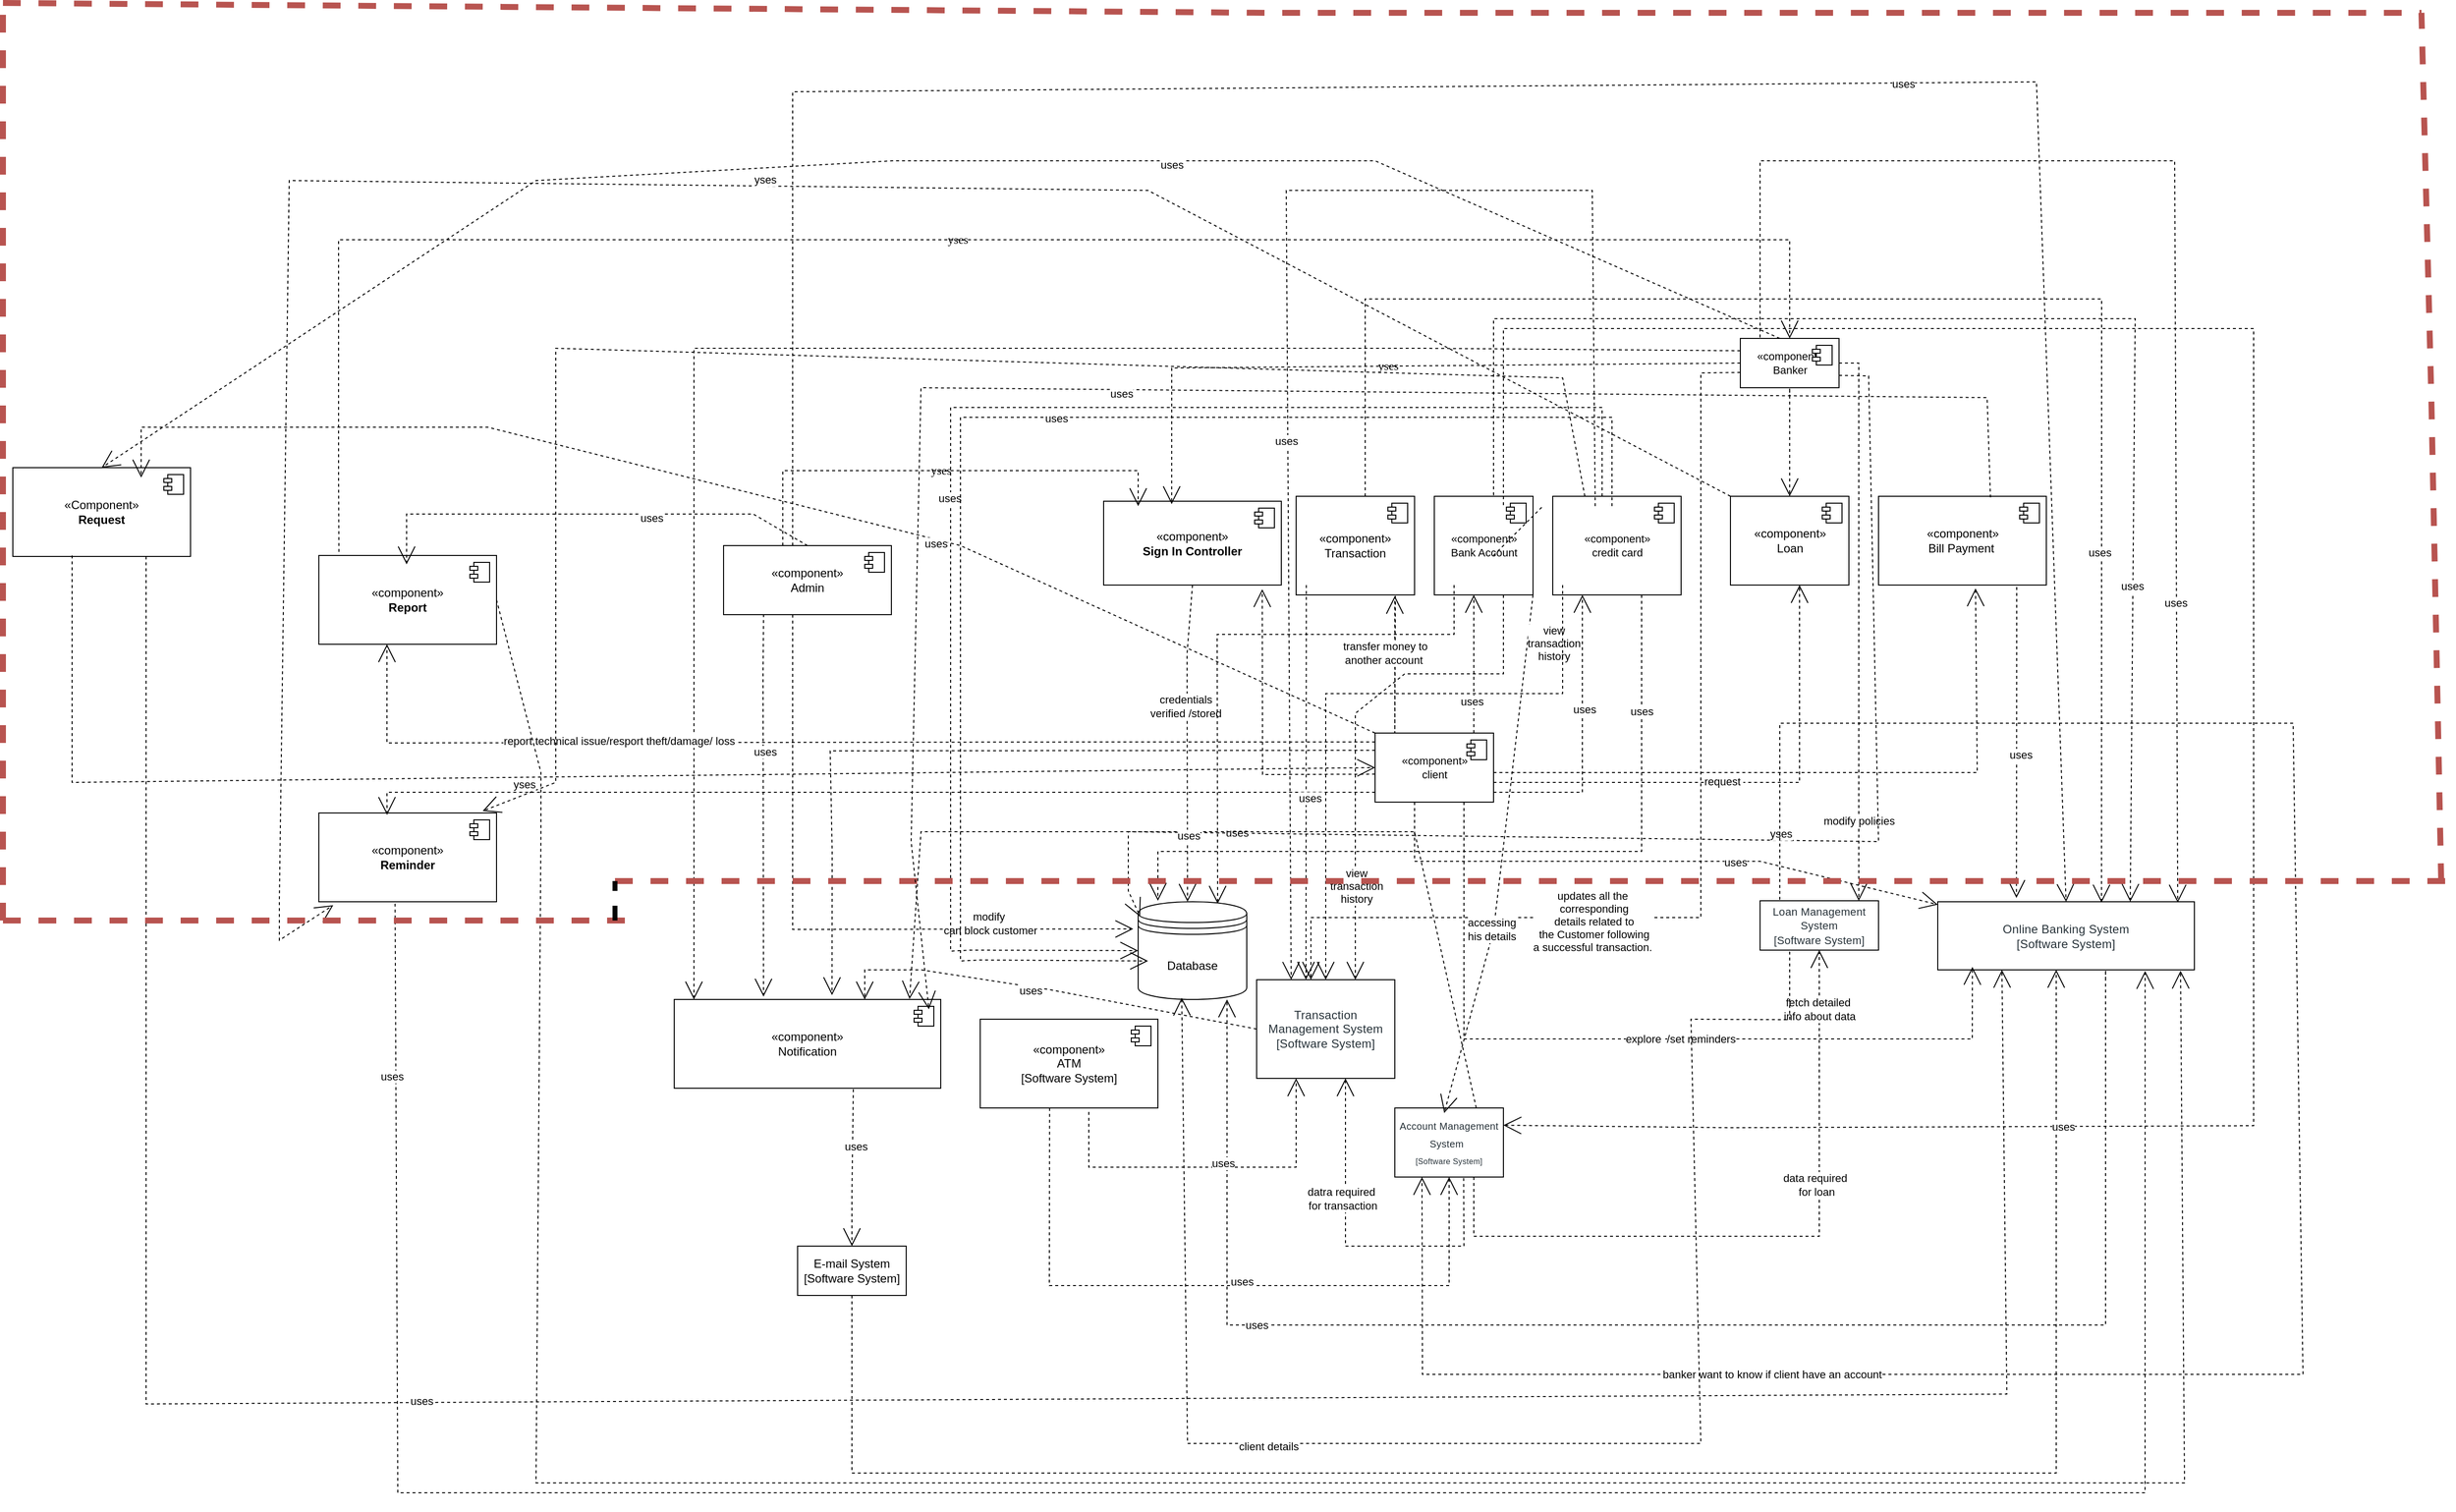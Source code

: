 <mxfile version="21.2.7" type="device">
  <diagram name="Page-1" id="5f0bae14-7c28-e335-631c-24af17079c00">
    <mxGraphModel dx="3725" dy="2198" grid="1" gridSize="10" guides="1" tooltips="1" connect="1" arrows="1" fold="1" page="1" pageScale="1" pageWidth="1100" pageHeight="850" background="none" math="0" shadow="0">
      <root>
        <mxCell id="0" />
        <mxCell id="1" parent="0" />
        <mxCell id="39150e848f15840c-11" style="edgeStyle=none;rounded=0;html=1;dashed=1;labelBackgroundColor=none;startArrow=none;startFill=0;startSize=8;endArrow=open;endFill=0;endSize=16;fontFamily=Verdana;fontSize=12;entryX=0.5;entryY=0;entryDx=0;entryDy=0;entryPerimeter=0;exitX=0.5;exitY=1;exitDx=0;exitDy=0;" parent="1" edge="1" source="kJ7-zAYFYXH6Av_gGips-8">
          <mxGeometry relative="1" as="geometry">
            <mxPoint x="160" y="220" as="sourcePoint" />
            <mxPoint x="160" y="531" as="targetPoint" />
            <Array as="points">
              <mxPoint x="159.5" y="280" />
            </Array>
          </mxGeometry>
        </mxCell>
        <mxCell id="pfnRBpDnnf5gN-3sMGlf-151" value="credentials &lt;br&gt;verified /stored" style="edgeLabel;html=1;align=center;verticalAlign=middle;resizable=0;points=[];" parent="39150e848f15840c-11" vertex="1" connectable="0">
          <mxGeometry x="-0.232" y="-2" relative="1" as="geometry">
            <mxPoint y="-1" as="offset" />
          </mxGeometry>
        </mxCell>
        <mxCell id="pfnRBpDnnf5gN-3sMGlf-7" style="edgeStyle=orthogonalEdgeStyle;rounded=0;orthogonalLoop=1;jettySize=auto;html=1;exitX=0.5;exitY=1;exitDx=0;exitDy=0;" parent="1" edge="1">
          <mxGeometry relative="1" as="geometry">
            <mxPoint x="215" y="200" as="sourcePoint" />
            <mxPoint x="215" y="200" as="targetPoint" />
          </mxGeometry>
        </mxCell>
        <mxCell id="pfnRBpDnnf5gN-3sMGlf-11" value="«component»&lt;br&gt;Loan" style="html=1;dropTarget=0;direction=east;" parent="1" vertex="1">
          <mxGeometry x="710" y="120" width="120" height="90" as="geometry" />
        </mxCell>
        <mxCell id="pfnRBpDnnf5gN-3sMGlf-12" value="" style="shape=module;jettyWidth=8;jettyHeight=4;direction=east;" parent="pfnRBpDnnf5gN-3sMGlf-11" vertex="1">
          <mxGeometry x="1" width="20" height="20" relative="1" as="geometry">
            <mxPoint x="-27" y="7" as="offset" />
          </mxGeometry>
        </mxCell>
        <mxCell id="pfnRBpDnnf5gN-3sMGlf-13" value="«component»&lt;br&gt;credit card" style="html=1;dropTarget=0;fontSize=11;direction=east;" parent="1" vertex="1">
          <mxGeometry x="530" y="120" width="130" height="100" as="geometry" />
        </mxCell>
        <mxCell id="pfnRBpDnnf5gN-3sMGlf-14" value="" style="shape=module;jettyWidth=8;jettyHeight=4;fontSize=11;direction=east;" parent="pfnRBpDnnf5gN-3sMGlf-13" vertex="1">
          <mxGeometry x="1" width="20" height="20" relative="1" as="geometry">
            <mxPoint x="-27" y="7" as="offset" />
          </mxGeometry>
        </mxCell>
        <mxCell id="pfnRBpDnnf5gN-3sMGlf-15" value="«component»&lt;br&gt;Bank Account" style="html=1;dropTarget=0;fontSize=11;direction=east;" parent="1" vertex="1">
          <mxGeometry x="410" y="120" width="100" height="100" as="geometry" />
        </mxCell>
        <mxCell id="pfnRBpDnnf5gN-3sMGlf-16" value="" style="shape=module;jettyWidth=8;jettyHeight=4;fontSize=11;direction=east;" parent="pfnRBpDnnf5gN-3sMGlf-15" vertex="1">
          <mxGeometry x="1" width="20" height="20" relative="1" as="geometry">
            <mxPoint x="-27" y="7" as="offset" />
          </mxGeometry>
        </mxCell>
        <mxCell id="pfnRBpDnnf5gN-3sMGlf-17" value="«component»&lt;br&gt;client" style="html=1;dropTarget=0;fontSize=11;direction=east;" parent="1" vertex="1">
          <mxGeometry x="350" y="360" width="120" height="70" as="geometry" />
        </mxCell>
        <mxCell id="pfnRBpDnnf5gN-3sMGlf-18" value="" style="shape=module;jettyWidth=8;jettyHeight=4;fontSize=11;direction=east;" parent="pfnRBpDnnf5gN-3sMGlf-17" vertex="1">
          <mxGeometry x="1" width="20" height="20" relative="1" as="geometry">
            <mxPoint x="-27" y="7" as="offset" />
          </mxGeometry>
        </mxCell>
        <mxCell id="pfnRBpDnnf5gN-3sMGlf-19" value="«component»&lt;br&gt;Bill Payment&amp;nbsp;" style="html=1;dropTarget=0;" parent="1" vertex="1">
          <mxGeometry x="860" y="120" width="170" height="90" as="geometry" />
        </mxCell>
        <mxCell id="pfnRBpDnnf5gN-3sMGlf-20" value="" style="shape=module;jettyWidth=8;jettyHeight=4;" parent="pfnRBpDnnf5gN-3sMGlf-19" vertex="1">
          <mxGeometry x="1" width="20" height="20" relative="1" as="geometry">
            <mxPoint x="-27" y="7" as="offset" />
          </mxGeometry>
        </mxCell>
        <mxCell id="pfnRBpDnnf5gN-3sMGlf-21" value="«component»&lt;br&gt;Banker" style="html=1;dropTarget=0;fontSize=11;" parent="1" vertex="1">
          <mxGeometry x="720" y="-40" width="100" height="50" as="geometry" />
        </mxCell>
        <mxCell id="pfnRBpDnnf5gN-3sMGlf-22" value="" style="shape=module;jettyWidth=8;jettyHeight=4;fontSize=11;" parent="pfnRBpDnnf5gN-3sMGlf-21" vertex="1">
          <mxGeometry x="1" width="20" height="20" relative="1" as="geometry">
            <mxPoint x="-27" y="7" as="offset" />
          </mxGeometry>
        </mxCell>
        <mxCell id="pfnRBpDnnf5gN-3sMGlf-34" style="edgeStyle=none;rounded=0;html=1;dashed=1;labelBackgroundColor=none;startArrow=none;startFill=0;startSize=8;endArrow=open;endFill=0;endSize=16;fontFamily=Verdana;fontSize=12;entryX=0.732;entryY=0.02;entryDx=0;entryDy=0;entryPerimeter=0;" parent="1" edge="1" target="pfnRBpDnnf5gN-3sMGlf-104">
          <mxGeometry relative="1" as="geometry">
            <mxPoint x="430" y="210" as="sourcePoint" />
            <mxPoint x="190" y="530" as="targetPoint" />
            <Array as="points">
              <mxPoint x="430" y="260" />
              <mxPoint x="190" y="260" />
            </Array>
          </mxGeometry>
        </mxCell>
        <mxCell id="pfnRBpDnnf5gN-3sMGlf-35" style="edgeStyle=none;rounded=0;html=1;dashed=1;labelBackgroundColor=none;startArrow=none;startFill=0;startSize=8;endArrow=open;endFill=0;endSize=16;fontFamily=Verdana;fontSize=12;" parent="1" edge="1">
          <mxGeometry relative="1" as="geometry">
            <mxPoint x="450" y="360" as="sourcePoint" />
            <mxPoint x="450" y="220" as="targetPoint" />
            <Array as="points">
              <mxPoint x="450" y="220" />
            </Array>
          </mxGeometry>
        </mxCell>
        <mxCell id="pfnRBpDnnf5gN-3sMGlf-172" value="uses" style="edgeLabel;html=1;align=center;verticalAlign=middle;resizable=0;points=[];" parent="pfnRBpDnnf5gN-3sMGlf-35" vertex="1" connectable="0">
          <mxGeometry x="-0.543" y="2" relative="1" as="geometry">
            <mxPoint as="offset" />
          </mxGeometry>
        </mxCell>
        <mxCell id="pfnRBpDnnf5gN-3sMGlf-36" style="edgeStyle=none;rounded=0;html=1;dashed=1;labelBackgroundColor=none;startArrow=none;startFill=0;startSize=8;endArrow=open;endFill=0;endSize=16;fontFamily=Verdana;fontSize=12;exitX=1;exitY=0.857;exitDx=0;exitDy=0;exitPerimeter=0;" parent="1" source="pfnRBpDnnf5gN-3sMGlf-17" edge="1">
          <mxGeometry relative="1" as="geometry">
            <mxPoint x="730" y="400" as="sourcePoint" />
            <mxPoint x="560" y="220" as="targetPoint" />
            <Array as="points">
              <mxPoint x="560" y="420" />
            </Array>
          </mxGeometry>
        </mxCell>
        <mxCell id="pfnRBpDnnf5gN-3sMGlf-167" value="uses" style="edgeLabel;html=1;align=center;verticalAlign=middle;resizable=0;points=[];" parent="pfnRBpDnnf5gN-3sMGlf-36" vertex="1" connectable="0">
          <mxGeometry x="0.2" y="-2" relative="1" as="geometry">
            <mxPoint as="offset" />
          </mxGeometry>
        </mxCell>
        <mxCell id="pfnRBpDnnf5gN-3sMGlf-40" style="edgeStyle=none;rounded=0;html=1;dashed=1;labelBackgroundColor=none;startArrow=none;startFill=0;startSize=8;endArrow=open;endFill=0;endSize=16;fontFamily=Verdana;fontSize=12;" parent="1" edge="1">
          <mxGeometry relative="1" as="geometry">
            <mxPoint x="470" y="410" as="sourcePoint" />
            <mxPoint x="780" y="210" as="targetPoint" />
            <Array as="points">
              <mxPoint x="780" y="410" />
            </Array>
          </mxGeometry>
        </mxCell>
        <mxCell id="pfnRBpDnnf5gN-3sMGlf-49" value="request&amp;nbsp;" style="edgeLabel;html=1;align=center;verticalAlign=middle;resizable=0;points=[];" parent="pfnRBpDnnf5gN-3sMGlf-40" vertex="1" connectable="0">
          <mxGeometry x="-0.086" y="1" relative="1" as="geometry">
            <mxPoint as="offset" />
          </mxGeometry>
        </mxCell>
        <mxCell id="pfnRBpDnnf5gN-3sMGlf-45" style="edgeStyle=none;rounded=0;html=1;dashed=1;labelBackgroundColor=none;startArrow=none;startFill=0;startSize=8;endArrow=open;endFill=0;endSize=16;fontFamily=Verdana;fontSize=12;" parent="1" edge="1">
          <mxGeometry relative="1" as="geometry">
            <mxPoint x="770" y="20" as="sourcePoint" />
            <mxPoint x="770" y="120" as="targetPoint" />
            <Array as="points">
              <mxPoint x="770" y="10" />
            </Array>
          </mxGeometry>
        </mxCell>
        <mxCell id="pfnRBpDnnf5gN-3sMGlf-48" style="edgeStyle=none;rounded=0;html=1;dashed=1;labelBackgroundColor=none;startArrow=none;startFill=0;startSize=8;endArrow=open;endFill=0;endSize=16;fontFamily=Verdana;fontSize=12;" parent="1" source="pfnRBpDnnf5gN-3sMGlf-21" edge="1">
          <mxGeometry relative="1" as="geometry">
            <mxPoint x="840" y="-110" as="sourcePoint" />
            <mxPoint x="840" y="530" as="targetPoint" />
            <Array as="points">
              <mxPoint x="840" y="-15" />
            </Array>
          </mxGeometry>
        </mxCell>
        <mxCell id="pfnRBpDnnf5gN-3sMGlf-50" value="&amp;nbsp;" style="edgeLabel;html=1;align=center;verticalAlign=middle;resizable=0;points=[];" parent="pfnRBpDnnf5gN-3sMGlf-48" vertex="1" connectable="0">
          <mxGeometry x="0.237" y="1" relative="1" as="geometry">
            <mxPoint x="-31" y="-338" as="offset" />
          </mxGeometry>
        </mxCell>
        <mxCell id="pfnRBpDnnf5gN-3sMGlf-93" value="modify policies" style="edgeLabel;html=1;align=center;verticalAlign=middle;resizable=0;points=[];" parent="pfnRBpDnnf5gN-3sMGlf-48" vertex="1" connectable="0">
          <mxGeometry x="-0.854" y="1" relative="1" as="geometry">
            <mxPoint x="-1" y="443" as="offset" />
          </mxGeometry>
        </mxCell>
        <mxCell id="pfnRBpDnnf5gN-3sMGlf-56" value="«component»&lt;br&gt;Transaction" style="html=1;dropTarget=0;whiteSpace=wrap;" parent="1" vertex="1">
          <mxGeometry x="270" y="120" width="120" height="100" as="geometry" />
        </mxCell>
        <mxCell id="pfnRBpDnnf5gN-3sMGlf-57" value="" style="shape=module;jettyWidth=8;jettyHeight=4;" parent="pfnRBpDnnf5gN-3sMGlf-56" vertex="1">
          <mxGeometry x="1" width="20" height="20" relative="1" as="geometry">
            <mxPoint x="-27" y="7" as="offset" />
          </mxGeometry>
        </mxCell>
        <mxCell id="pfnRBpDnnf5gN-3sMGlf-58" style="edgeStyle=none;rounded=0;html=1;dashed=1;labelBackgroundColor=none;startArrow=none;startFill=0;startSize=8;endArrow=open;endFill=0;endSize=16;fontFamily=Verdana;fontSize=12;entryX=0.578;entryY=1.037;entryDx=0;entryDy=0;entryPerimeter=0;" parent="1" target="pfnRBpDnnf5gN-3sMGlf-19" edge="1">
          <mxGeometry relative="1" as="geometry">
            <mxPoint x="470" y="400" as="sourcePoint" />
            <mxPoint x="620" y="180" as="targetPoint" />
            <Array as="points">
              <mxPoint x="960" y="400" />
            </Array>
          </mxGeometry>
        </mxCell>
        <mxCell id="pfnRBpDnnf5gN-3sMGlf-59" style="edgeStyle=none;rounded=0;html=1;dashed=1;labelBackgroundColor=none;startArrow=none;startFill=0;startSize=8;endArrow=open;endFill=0;endSize=16;fontFamily=Verdana;fontSize=12;entryX=0.598;entryY=-0.041;entryDx=0;entryDy=0;entryPerimeter=0;" parent="1" edge="1">
          <mxGeometry relative="1" as="geometry">
            <mxPoint x="1000" y="212" as="sourcePoint" />
            <mxPoint x="999.7" y="527.13" as="targetPoint" />
            <Array as="points">
              <mxPoint x="1000" y="263" />
            </Array>
          </mxGeometry>
        </mxCell>
        <mxCell id="pfnRBpDnnf5gN-3sMGlf-166" value="uses" style="edgeLabel;html=1;align=center;verticalAlign=middle;resizable=0;points=[];" parent="pfnRBpDnnf5gN-3sMGlf-59" vertex="1" connectable="0">
          <mxGeometry x="0.079" y="4" relative="1" as="geometry">
            <mxPoint as="offset" />
          </mxGeometry>
        </mxCell>
        <mxCell id="pfnRBpDnnf5gN-3sMGlf-62" style="edgeStyle=none;rounded=0;html=1;dashed=1;labelBackgroundColor=none;startArrow=none;startFill=0;startSize=8;endArrow=open;endFill=0;endSize=16;fontFamily=Verdana;fontSize=12;exitX=0.838;exitY=1.01;exitDx=0;exitDy=0;exitPerimeter=0;" parent="1" source="pfnRBpDnnf5gN-3sMGlf-56" edge="1">
          <mxGeometry relative="1" as="geometry">
            <mxPoint x="370" y="230" as="sourcePoint" />
            <mxPoint x="370" y="221" as="targetPoint" />
            <Array as="points">
              <mxPoint x="370" y="360" />
            </Array>
          </mxGeometry>
        </mxCell>
        <mxCell id="pfnRBpDnnf5gN-3sMGlf-72" value="transfer money to &lt;br&gt;another account&amp;nbsp;" style="edgeLabel;html=1;align=center;verticalAlign=middle;resizable=0;points=[];" parent="pfnRBpDnnf5gN-3sMGlf-62" vertex="1" connectable="0">
          <mxGeometry x="-0.358" y="2" relative="1" as="geometry">
            <mxPoint x="-12" y="-31" as="offset" />
          </mxGeometry>
        </mxCell>
        <mxCell id="pfnRBpDnnf5gN-3sMGlf-68" value="&lt;span style=&quot;box-sizing: border-box; margin: 0px; padding: 0px; border: 0px; vertical-align: baseline; color: rgb(39, 50, 57); font-family: Nunito, sans-serif; letter-spacing: 0.162px; text-align: justify; background-color: rgb(255, 255, 255);&quot;&gt;&lt;font style=&quot;font-size: 12px;&quot;&gt;Transaction Management System&lt;br&gt;[Software System]&lt;br&gt;&lt;/font&gt;&lt;/span&gt;" style="html=1;whiteSpace=wrap;" parent="1" vertex="1">
          <mxGeometry x="230" y="610" width="140" height="100" as="geometry" />
        </mxCell>
        <mxCell id="pfnRBpDnnf5gN-3sMGlf-69" value="&lt;span style=&quot;box-sizing: border-box; margin: 0px; padding: 0px; border: 0px; vertical-align: baseline; color: rgb(39, 50, 57); font-family: Nunito, sans-serif; letter-spacing: 0.162px; text-align: justify; background-color: rgb(255, 255, 255);&quot;&gt;&lt;font style=&quot;font-size: 11px;&quot;&gt;Loan Management System&lt;br&gt;[Software System]&lt;br&gt;&lt;/font&gt;&lt;/span&gt;" style="html=1;whiteSpace=wrap;" parent="1" vertex="1">
          <mxGeometry x="740" y="530" width="120" height="50" as="geometry" />
        </mxCell>
        <mxCell id="pfnRBpDnnf5gN-3sMGlf-70" value="&lt;span style=&quot;box-sizing: border-box; margin: 0px; padding: 0px; border: 0px; vertical-align: baseline; color: rgb(39, 50, 57); font-family: Nunito, sans-serif; letter-spacing: 0.162px; text-align: justify; background-color: rgb(255, 255, 255);&quot;&gt;Online Banking System&lt;br&gt;[Software System]&lt;br&gt;&lt;/span&gt;" style="html=1;whiteSpace=wrap;" parent="1" vertex="1">
          <mxGeometry x="920" y="531" width="260" height="69" as="geometry" />
        </mxCell>
        <mxCell id="pfnRBpDnnf5gN-3sMGlf-73" style="edgeStyle=none;rounded=0;html=1;dashed=1;labelBackgroundColor=none;startArrow=none;startFill=0;startSize=8;endArrow=open;endFill=0;endSize=16;fontFamily=Verdana;fontSize=12;entryX=0.773;entryY=-0.037;entryDx=0;entryDy=0;entryPerimeter=0;exitX=0.5;exitY=0.5;exitDx=0;exitDy=0;exitPerimeter=0;" parent="1" edge="1">
          <mxGeometry relative="1" as="geometry">
            <mxPoint x="720" y="-5.5" as="sourcePoint" />
            <mxPoint x="285" y="610" as="targetPoint" />
            <Array as="points">
              <mxPoint x="680" y="-5" />
              <mxPoint x="680" y="547" />
              <mxPoint x="500" y="547" />
              <mxPoint x="285" y="547" />
            </Array>
          </mxGeometry>
        </mxCell>
        <mxCell id="pfnRBpDnnf5gN-3sMGlf-74" value="updates all the&lt;br&gt;&amp;nbsp;corresponding&lt;br&gt;&amp;nbsp;details related to&lt;br&gt;&amp;nbsp;the Customer following &lt;br&gt;a successful transaction." style="edgeLabel;html=1;align=center;verticalAlign=middle;resizable=0;points=[];" parent="pfnRBpDnnf5gN-3sMGlf-73" vertex="1" connectable="0">
          <mxGeometry x="0.112" relative="1" as="geometry">
            <mxPoint x="-110" y="12" as="offset" />
          </mxGeometry>
        </mxCell>
        <mxCell id="pfnRBpDnnf5gN-3sMGlf-75" value="&lt;span style=&quot;box-sizing: border-box; margin: 0px; padding: 0px; border: 0px; vertical-align: baseline; color: rgb(39, 50, 57); font-family: Nunito, sans-serif; letter-spacing: 0.162px; text-align: justify; background-color: rgb(255, 255, 255);&quot;&gt;&lt;font style=&quot;font-size: 10px;&quot;&gt;Account Management System&lt;/font&gt;&lt;/span&gt;&lt;span style=&quot;box-sizing: border-box; margin: 0px; padding: 0px; border: 0px; vertical-align: baseline; color: rgb(39, 50, 57); font-family: Nunito, sans-serif; letter-spacing: 0.162px; text-align: justify; background-color: rgb(255, 255, 255);&quot;&gt;&lt;b style=&quot;font-size: 17px;&quot;&gt;&amp;nbsp;&lt;/b&gt;&lt;br&gt;&lt;font style=&quot;font-size: 8px;&quot;&gt;[Software System]&lt;/font&gt;&lt;br&gt;&lt;/span&gt;" style="html=1;whiteSpace=wrap;" parent="1" vertex="1">
          <mxGeometry x="370" y="740" width="110" height="70" as="geometry" />
        </mxCell>
        <mxCell id="pfnRBpDnnf5gN-3sMGlf-76" style="edgeStyle=none;rounded=0;html=1;dashed=1;labelBackgroundColor=none;startArrow=none;startFill=0;startSize=8;endArrow=open;endFill=0;endSize=16;fontFamily=Verdana;fontSize=12;entryX=0.598;entryY=-0.041;entryDx=0;entryDy=0;entryPerimeter=0;exitX=1;exitY=1;exitDx=0;exitDy=0;" parent="1" edge="1" source="pfnRBpDnnf5gN-3sMGlf-15">
          <mxGeometry relative="1" as="geometry">
            <mxPoint x="420.3" y="430" as="sourcePoint" />
            <mxPoint x="420.0" y="745.13" as="targetPoint" />
            <Array as="points">
              <mxPoint x="470" y="560" />
            </Array>
          </mxGeometry>
        </mxCell>
        <mxCell id="pfnRBpDnnf5gN-3sMGlf-77" value="accessing &lt;br&gt;his details" style="edgeLabel;html=1;align=center;verticalAlign=middle;resizable=0;points=[];" parent="pfnRBpDnnf5gN-3sMGlf-76" vertex="1" connectable="0">
          <mxGeometry x="0.285" y="-2" relative="1" as="geometry">
            <mxPoint y="-1" as="offset" />
          </mxGeometry>
        </mxCell>
        <mxCell id="pfnRBpDnnf5gN-3sMGlf-79" style="edgeStyle=none;rounded=0;html=1;dashed=1;labelBackgroundColor=none;startArrow=none;startFill=0;startSize=8;endArrow=open;endFill=0;endSize=16;fontFamily=Verdana;fontSize=12;exitX=0.634;exitY=1.014;exitDx=0;exitDy=0;exitPerimeter=0;" parent="1" source="pfnRBpDnnf5gN-3sMGlf-75" edge="1">
          <mxGeometry relative="1" as="geometry">
            <mxPoint x="430.3" y="810" as="sourcePoint" />
            <mxPoint x="320" y="710" as="targetPoint" />
            <Array as="points">
              <mxPoint x="440" y="880" />
              <mxPoint x="320" y="880" />
            </Array>
          </mxGeometry>
        </mxCell>
        <mxCell id="pfnRBpDnnf5gN-3sMGlf-80" value="datra required&amp;nbsp;&lt;br&gt;for transaction" style="edgeLabel;html=1;align=center;verticalAlign=middle;resizable=0;points=[];" parent="pfnRBpDnnf5gN-3sMGlf-79" vertex="1" connectable="0">
          <mxGeometry x="0.32" y="3" relative="1" as="geometry">
            <mxPoint as="offset" />
          </mxGeometry>
        </mxCell>
        <mxCell id="pfnRBpDnnf5gN-3sMGlf-81" style="edgeStyle=none;rounded=0;html=1;dashed=1;labelBackgroundColor=none;startArrow=none;startFill=0;startSize=8;endArrow=open;endFill=0;endSize=16;fontFamily=Verdana;fontSize=12;" parent="1" edge="1">
          <mxGeometry relative="1" as="geometry">
            <mxPoint x="450" y="810" as="sourcePoint" />
            <mxPoint x="800" y="580" as="targetPoint" />
            <Array as="points">
              <mxPoint x="450" y="870" />
              <mxPoint x="800" y="870" />
            </Array>
          </mxGeometry>
        </mxCell>
        <mxCell id="pfnRBpDnnf5gN-3sMGlf-82" value="data required&amp;nbsp;&lt;br&gt;for loan" style="edgeLabel;html=1;align=center;verticalAlign=middle;resizable=0;points=[];" parent="pfnRBpDnnf5gN-3sMGlf-81" vertex="1" connectable="0">
          <mxGeometry x="0.32" y="3" relative="1" as="geometry">
            <mxPoint as="offset" />
          </mxGeometry>
        </mxCell>
        <mxCell id="pfnRBpDnnf5gN-3sMGlf-86" style="edgeStyle=none;rounded=0;html=1;dashed=1;labelBackgroundColor=none;startArrow=none;startFill=0;startSize=8;endArrow=open;endFill=0;endSize=16;fontFamily=Verdana;fontSize=12;" parent="1" edge="1">
          <mxGeometry relative="1" as="geometry">
            <mxPoint x="620" y="220" as="sourcePoint" />
            <mxPoint x="130" y="530" as="targetPoint" />
            <Array as="points">
              <mxPoint x="620" y="480" />
              <mxPoint x="130" y="480" />
            </Array>
          </mxGeometry>
        </mxCell>
        <mxCell id="pfnRBpDnnf5gN-3sMGlf-171" value="uses" style="edgeLabel;html=1;align=center;verticalAlign=middle;resizable=0;points=[];" parent="pfnRBpDnnf5gN-3sMGlf-86" vertex="1" connectable="0">
          <mxGeometry x="-0.705" relative="1" as="geometry">
            <mxPoint as="offset" />
          </mxGeometry>
        </mxCell>
        <mxCell id="pfnRBpDnnf5gN-3sMGlf-90" value="«component»&lt;br&gt;Admin" style="html=1;dropTarget=0;whiteSpace=wrap;" parent="1" vertex="1">
          <mxGeometry x="-310" y="170" width="170" height="70" as="geometry" />
        </mxCell>
        <mxCell id="pfnRBpDnnf5gN-3sMGlf-91" value="" style="shape=module;jettyWidth=8;jettyHeight=4;" parent="pfnRBpDnnf5gN-3sMGlf-90" vertex="1">
          <mxGeometry x="1" width="20" height="20" relative="1" as="geometry">
            <mxPoint x="-27" y="7" as="offset" />
          </mxGeometry>
        </mxCell>
        <mxCell id="pfnRBpDnnf5gN-3sMGlf-96" style="edgeStyle=none;rounded=0;html=1;dashed=1;labelBackgroundColor=none;startArrow=none;startFill=0;startSize=8;endArrow=open;endFill=0;endSize=16;fontFamily=Verdana;fontSize=12;entryX=0;entryY=0;entryDx=0;entryDy=27.5;entryPerimeter=0;" parent="1" edge="1">
          <mxGeometry relative="1" as="geometry">
            <mxPoint x="-240" y="240" as="sourcePoint" />
            <mxPoint x="105" y="558.5" as="targetPoint" />
            <Array as="points">
              <mxPoint x="-240" y="559" />
            </Array>
          </mxGeometry>
        </mxCell>
        <mxCell id="pfnRBpDnnf5gN-3sMGlf-97" value="modify&amp;nbsp;&lt;br&gt;can block customer&lt;br&gt;" style="edgeLabel;html=1;align=center;verticalAlign=middle;resizable=0;points=[];" parent="pfnRBpDnnf5gN-3sMGlf-96" vertex="1" connectable="0">
          <mxGeometry x="0.563" y="6" relative="1" as="geometry">
            <mxPoint as="offset" />
          </mxGeometry>
        </mxCell>
        <mxCell id="pfnRBpDnnf5gN-3sMGlf-102" value="«component»&lt;br&gt;Notification" style="html=1;dropTarget=0;whiteSpace=wrap;" parent="1" vertex="1">
          <mxGeometry x="-360" y="630" width="270" height="90" as="geometry" />
        </mxCell>
        <mxCell id="pfnRBpDnnf5gN-3sMGlf-103" value="" style="shape=module;jettyWidth=8;jettyHeight=4;" parent="pfnRBpDnnf5gN-3sMGlf-102" vertex="1">
          <mxGeometry x="1" width="20" height="20" relative="1" as="geometry">
            <mxPoint x="-27" y="7" as="offset" />
          </mxGeometry>
        </mxCell>
        <mxCell id="pfnRBpDnnf5gN-3sMGlf-104" value="Database" style="shape=datastore;whiteSpace=wrap;html=1;" parent="1" vertex="1">
          <mxGeometry x="110" y="531" width="110" height="99" as="geometry" />
        </mxCell>
        <mxCell id="pfnRBpDnnf5gN-3sMGlf-105" style="edgeStyle=none;rounded=0;html=1;dashed=1;labelBackgroundColor=none;startArrow=none;startFill=0;startSize=8;endArrow=open;endFill=0;endSize=16;fontFamily=Verdana;fontSize=12;entryX=0.592;entryY=-0.049;entryDx=0;entryDy=0;entryPerimeter=0;exitX=0;exitY=0.25;exitDx=0;exitDy=0;" parent="1" source="pfnRBpDnnf5gN-3sMGlf-17" target="pfnRBpDnnf5gN-3sMGlf-102" edge="1">
          <mxGeometry relative="1" as="geometry">
            <mxPoint x="-39.7" y="294.87" as="sourcePoint" />
            <mxPoint x="-40.0" y="610.0" as="targetPoint" />
            <Array as="points">
              <mxPoint x="-202" y="378" />
              <mxPoint x="-200" y="480" />
            </Array>
          </mxGeometry>
        </mxCell>
        <mxCell id="pfnRBpDnnf5gN-3sMGlf-107" style="edgeStyle=none;rounded=0;html=1;dashed=1;labelBackgroundColor=none;startArrow=none;startFill=0;startSize=8;endArrow=open;endFill=0;endSize=16;fontFamily=Verdana;fontSize=12;exitX=0.672;exitY=1.011;exitDx=0;exitDy=0;exitPerimeter=0;" parent="1" source="pfnRBpDnnf5gN-3sMGlf-102" target="pfnRBpDnnf5gN-3sMGlf-108" edge="1">
          <mxGeometry relative="1" as="geometry">
            <mxPoint x="382" y="829" as="sourcePoint" />
            <mxPoint x="-180" y="950" as="targetPoint" />
            <Array as="points">
              <mxPoint x="-180" y="829" />
            </Array>
          </mxGeometry>
        </mxCell>
        <mxCell id="pfnRBpDnnf5gN-3sMGlf-169" value="uses" style="edgeLabel;html=1;align=center;verticalAlign=middle;resizable=0;points=[];" parent="pfnRBpDnnf5gN-3sMGlf-107" vertex="1" connectable="0">
          <mxGeometry x="-0.283" y="3" relative="1" as="geometry">
            <mxPoint y="1" as="offset" />
          </mxGeometry>
        </mxCell>
        <mxCell id="pfnRBpDnnf5gN-3sMGlf-108" value="E-mail System&lt;br&gt;[Software System]" style="html=1;whiteSpace=wrap;" parent="1" vertex="1">
          <mxGeometry x="-235" y="880" width="110" height="50" as="geometry" />
        </mxCell>
        <mxCell id="pfnRBpDnnf5gN-3sMGlf-109" style="edgeStyle=none;rounded=0;html=1;dashed=1;labelBackgroundColor=none;startArrow=none;startFill=0;startSize=8;endArrow=open;endFill=0;endSize=16;fontFamily=Verdana;fontSize=12;exitX=0.5;exitY=1;exitDx=0;exitDy=0;" parent="1" source="pfnRBpDnnf5gN-3sMGlf-108" edge="1">
          <mxGeometry relative="1" as="geometry">
            <mxPoint x="15" y="1040" as="sourcePoint" />
            <mxPoint x="1040" y="600" as="targetPoint" />
            <Array as="points">
              <mxPoint x="-180" y="1050" />
              <mxPoint x="-180" y="1110" />
              <mxPoint x="1040" y="1110" />
            </Array>
          </mxGeometry>
        </mxCell>
        <mxCell id="pfnRBpDnnf5gN-3sMGlf-114" style="edgeStyle=none;rounded=0;html=1;dashed=1;labelBackgroundColor=none;startArrow=none;startFill=0;startSize=8;endArrow=open;endFill=0;endSize=16;fontFamily=Verdana;fontSize=12;entryX=0.335;entryY=-0.032;entryDx=0;entryDy=0;entryPerimeter=0;" parent="1" target="pfnRBpDnnf5gN-3sMGlf-102" edge="1">
          <mxGeometry relative="1" as="geometry">
            <mxPoint x="-269.5" y="239.5" as="sourcePoint" />
            <mxPoint x="-269.5" y="550.5" as="targetPoint" />
            <Array as="points">
              <mxPoint x="-270" y="299.5" />
            </Array>
          </mxGeometry>
        </mxCell>
        <mxCell id="pfnRBpDnnf5gN-3sMGlf-115" style="edgeStyle=none;rounded=0;html=1;dashed=1;labelBackgroundColor=none;startArrow=none;startFill=0;startSize=8;endArrow=open;endFill=0;endSize=16;fontFamily=Verdana;fontSize=12;entryX=0.074;entryY=0;entryDx=0;entryDy=0;entryPerimeter=0;exitX=0;exitY=0.25;exitDx=0;exitDy=0;" parent="1" source="pfnRBpDnnf5gN-3sMGlf-21" target="pfnRBpDnnf5gN-3sMGlf-102" edge="1">
          <mxGeometry relative="1" as="geometry">
            <mxPoint x="710" y="-30" as="sourcePoint" />
            <mxPoint x="-350" y="630" as="targetPoint" />
            <Array as="points">
              <mxPoint x="400" y="-30" />
              <mxPoint x="-340" y="-30" />
              <mxPoint x="-340" y="300" />
            </Array>
          </mxGeometry>
        </mxCell>
        <mxCell id="pfnRBpDnnf5gN-3sMGlf-117" style="edgeStyle=none;rounded=0;html=1;dashed=1;labelBackgroundColor=none;startArrow=none;startFill=0;startSize=8;endArrow=open;endFill=0;endSize=16;fontFamily=Verdana;fontSize=12;exitX=0;exitY=0.333;exitDx=0;exitDy=0;exitPerimeter=0;entryX=0.947;entryY=0.992;entryDx=0;entryDy=0;entryPerimeter=0;" parent="1" edge="1">
          <mxGeometry relative="1" as="geometry">
            <mxPoint x="350" y="401.667" as="sourcePoint" />
            <mxPoint x="235.69" y="214.2" as="targetPoint" />
            <Array as="points">
              <mxPoint x="236" y="402" />
            </Array>
          </mxGeometry>
        </mxCell>
        <mxCell id="pfnRBpDnnf5gN-3sMGlf-121" style="edgeStyle=none;rounded=0;html=1;dashed=1;labelBackgroundColor=none;startArrow=none;startFill=0;startSize=8;endArrow=open;endFill=0;endSize=16;fontFamily=Verdana;fontSize=12;entryX=0;entryY=0.5;entryDx=0;entryDy=0;" parent="1" target="pfnRBpDnnf5gN-3sMGlf-104" edge="1">
          <mxGeometry relative="1" as="geometry">
            <mxPoint x="580" y="120" as="sourcePoint" />
            <mxPoint x="-80" y="610" as="targetPoint" />
            <Array as="points">
              <mxPoint x="580" y="30" />
              <mxPoint x="-80" y="30" />
              <mxPoint x="-80" y="581" />
              <mxPoint x="-60" y="580" />
            </Array>
          </mxGeometry>
        </mxCell>
        <mxCell id="pfnRBpDnnf5gN-3sMGlf-176" value="uses" style="edgeLabel;html=1;align=center;verticalAlign=middle;resizable=0;points=[];" parent="pfnRBpDnnf5gN-3sMGlf-121" vertex="1" connectable="0">
          <mxGeometry x="0.128" y="-1" relative="1" as="geometry">
            <mxPoint y="1" as="offset" />
          </mxGeometry>
        </mxCell>
        <mxCell id="pfnRBpDnnf5gN-3sMGlf-125" style="edgeStyle=none;rounded=0;html=1;dashed=1;labelBackgroundColor=none;startArrow=none;startFill=0;startSize=8;endArrow=open;endFill=0;endSize=16;fontFamily=Verdana;fontSize=12;entryX=0.638;entryY=0.012;entryDx=0;entryDy=0;entryPerimeter=0;" parent="1" target="pfnRBpDnnf5gN-3sMGlf-70" edge="1">
          <mxGeometry relative="1" as="geometry">
            <mxPoint x="340" y="120" as="sourcePoint" />
            <mxPoint x="1130" y="-80" as="targetPoint" />
            <Array as="points">
              <mxPoint x="340" y="-80" />
              <mxPoint x="720" y="-80" />
              <mxPoint x="1086" y="-80" />
            </Array>
          </mxGeometry>
        </mxCell>
        <mxCell id="pfnRBpDnnf5gN-3sMGlf-173" value="uses" style="edgeLabel;html=1;align=center;verticalAlign=middle;resizable=0;points=[];" parent="pfnRBpDnnf5gN-3sMGlf-125" vertex="1" connectable="0">
          <mxGeometry x="0.544" y="-2" relative="1" as="geometry">
            <mxPoint as="offset" />
          </mxGeometry>
        </mxCell>
        <mxCell id="pfnRBpDnnf5gN-3sMGlf-126" style="edgeStyle=none;rounded=0;html=1;dashed=1;labelBackgroundColor=none;startArrow=none;startFill=0;startSize=8;endArrow=open;endFill=0;endSize=16;fontFamily=Verdana;fontSize=12;entryX=0.75;entryY=0;entryDx=0;entryDy=0;" parent="1" target="pfnRBpDnnf5gN-3sMGlf-70" edge="1">
          <mxGeometry relative="1" as="geometry">
            <mxPoint x="470" y="119" as="sourcePoint" />
            <mxPoint x="1216" y="531" as="targetPoint" />
            <Array as="points">
              <mxPoint x="470" y="-60" />
              <mxPoint x="1120" y="-60" />
            </Array>
          </mxGeometry>
        </mxCell>
        <mxCell id="pfnRBpDnnf5gN-3sMGlf-174" value="uses" style="edgeLabel;html=1;align=center;verticalAlign=middle;resizable=0;points=[];" parent="pfnRBpDnnf5gN-3sMGlf-126" vertex="1" connectable="0">
          <mxGeometry x="0.548" y="-1" relative="1" as="geometry">
            <mxPoint y="1" as="offset" />
          </mxGeometry>
        </mxCell>
        <mxCell id="pfnRBpDnnf5gN-3sMGlf-130" value="«component»&lt;br&gt;&lt;b&gt;Reminder&lt;/b&gt;" style="html=1;dropTarget=0;whiteSpace=wrap;" parent="1" vertex="1">
          <mxGeometry x="-720" y="441" width="180" height="90" as="geometry" />
        </mxCell>
        <mxCell id="pfnRBpDnnf5gN-3sMGlf-131" value="" style="shape=module;jettyWidth=8;jettyHeight=4;" parent="pfnRBpDnnf5gN-3sMGlf-130" vertex="1">
          <mxGeometry x="1" width="20" height="20" relative="1" as="geometry">
            <mxPoint x="-27" y="7" as="offset" />
          </mxGeometry>
        </mxCell>
        <mxCell id="pfnRBpDnnf5gN-3sMGlf-132" style="edgeStyle=none;rounded=0;html=1;dashed=1;labelBackgroundColor=none;startArrow=none;startFill=0;startSize=8;endArrow=open;endFill=0;endSize=16;fontFamily=Verdana;fontSize=12;entryX=0.384;entryY=0.022;entryDx=0;entryDy=0;entryPerimeter=0;" parent="1" target="pfnRBpDnnf5gN-3sMGlf-130" edge="1">
          <mxGeometry relative="1" as="geometry">
            <mxPoint x="350" y="420" as="sourcePoint" />
            <mxPoint x="-190" y="636" as="targetPoint" />
            <Array as="points">
              <mxPoint x="80" y="420" />
              <mxPoint x="-651" y="420" />
            </Array>
          </mxGeometry>
        </mxCell>
        <mxCell id="pfnRBpDnnf5gN-3sMGlf-133" style="edgeStyle=none;rounded=0;html=1;dashed=1;labelBackgroundColor=none;startArrow=none;startFill=0;startSize=8;endArrow=open;endFill=0;endSize=16;fontFamily=Verdana;fontSize=12;entryX=0.808;entryY=1.017;entryDx=0;entryDy=0;entryPerimeter=0;exitX=0.429;exitY=1.021;exitDx=0;exitDy=0;exitPerimeter=0;" parent="1" target="pfnRBpDnnf5gN-3sMGlf-70" edge="1" source="pfnRBpDnnf5gN-3sMGlf-130">
          <mxGeometry relative="1" as="geometry">
            <mxPoint x="-640" y="560" as="sourcePoint" />
            <mxPoint x="1130" y="630" as="targetPoint" />
            <Array as="points">
              <mxPoint x="-640" y="1130" />
              <mxPoint x="1130" y="1130" />
            </Array>
          </mxGeometry>
        </mxCell>
        <mxCell id="pfnRBpDnnf5gN-3sMGlf-170" value="uses" style="edgeLabel;html=1;align=center;verticalAlign=middle;resizable=0;points=[];" parent="pfnRBpDnnf5gN-3sMGlf-133" vertex="1" connectable="0">
          <mxGeometry x="-0.879" y="-4" relative="1" as="geometry">
            <mxPoint as="offset" />
          </mxGeometry>
        </mxCell>
        <mxCell id="pfnRBpDnnf5gN-3sMGlf-136" value="«component»&lt;br&gt;&lt;b&gt;Report&lt;/b&gt;" style="html=1;dropTarget=0;whiteSpace=wrap;" parent="1" vertex="1">
          <mxGeometry x="-720" y="180" width="180" height="90" as="geometry" />
        </mxCell>
        <mxCell id="pfnRBpDnnf5gN-3sMGlf-137" value="" style="shape=module;jettyWidth=8;jettyHeight=4;" parent="pfnRBpDnnf5gN-3sMGlf-136" vertex="1">
          <mxGeometry x="1" width="20" height="20" relative="1" as="geometry">
            <mxPoint x="-27" y="7" as="offset" />
          </mxGeometry>
        </mxCell>
        <mxCell id="pfnRBpDnnf5gN-3sMGlf-138" style="edgeStyle=none;rounded=0;html=1;dashed=1;labelBackgroundColor=none;startArrow=none;startFill=0;startSize=8;endArrow=open;endFill=0;endSize=16;fontFamily=Verdana;fontSize=12;" parent="1" edge="1">
          <mxGeometry relative="1" as="geometry">
            <mxPoint x="350" y="369" as="sourcePoint" />
            <mxPoint x="-651" y="270" as="targetPoint" />
            <Array as="points">
              <mxPoint x="80" y="369" />
              <mxPoint x="-651" y="370" />
              <mxPoint x="-651" y="270" />
            </Array>
          </mxGeometry>
        </mxCell>
        <mxCell id="pfnRBpDnnf5gN-3sMGlf-140" value="report technical issue/resport theft/damage/ loss" style="edgeLabel;html=1;align=center;verticalAlign=middle;resizable=0;points=[];" parent="pfnRBpDnnf5gN-3sMGlf-138" vertex="1" connectable="0">
          <mxGeometry x="0.39" y="-2" relative="1" as="geometry">
            <mxPoint x="-1" as="offset" />
          </mxGeometry>
        </mxCell>
        <mxCell id="pfnRBpDnnf5gN-3sMGlf-168" value="uses" style="edgeLabel;html=1;align=center;verticalAlign=middle;resizable=0;points=[];" parent="pfnRBpDnnf5gN-3sMGlf-138" vertex="1" connectable="0">
          <mxGeometry x="0.123" y="9" relative="1" as="geometry">
            <mxPoint as="offset" />
          </mxGeometry>
        </mxCell>
        <mxCell id="pfnRBpDnnf5gN-3sMGlf-141" value="yses" style="edgeStyle=none;rounded=0;html=1;dashed=1;labelBackgroundColor=none;startArrow=none;startFill=0;startSize=8;endArrow=open;endFill=0;endSize=16;fontFamily=Verdana;fontSize=12;entryX=0.5;entryY=0;entryDx=0;entryDy=0;exitX=0.113;exitY=-0.04;exitDx=0;exitDy=0;exitPerimeter=0;" parent="1" target="pfnRBpDnnf5gN-3sMGlf-21" edge="1" source="pfnRBpDnnf5gN-3sMGlf-136">
          <mxGeometry relative="1" as="geometry">
            <mxPoint x="-700" y="170" as="sourcePoint" />
            <mxPoint x="830" y="-240" as="targetPoint" />
            <Array as="points">
              <mxPoint x="-700" y="100" />
              <mxPoint x="-700" y="-140" />
              <mxPoint x="50" y="-140" />
              <mxPoint x="770" y="-140" />
            </Array>
          </mxGeometry>
        </mxCell>
        <mxCell id="pfnRBpDnnf5gN-3sMGlf-147" style="edgeStyle=none;rounded=0;html=1;dashed=1;labelBackgroundColor=none;startArrow=none;startFill=0;startSize=8;endArrow=open;endFill=0;endSize=16;fontFamily=Verdana;fontSize=12;entryX=0;entryY=0.5;entryDx=0;entryDy=0;" parent="1" edge="1">
          <mxGeometry relative="1" as="geometry">
            <mxPoint x="590" y="130" as="sourcePoint" />
            <mxPoint x="120" y="591" as="targetPoint" />
            <Array as="points">
              <mxPoint x="590" y="40" />
              <mxPoint x="-70" y="40" />
              <mxPoint x="-70" y="591" />
              <mxPoint x="-50" y="590" />
            </Array>
          </mxGeometry>
        </mxCell>
        <mxCell id="pfnRBpDnnf5gN-3sMGlf-177" value="uses" style="edgeLabel;html=1;align=center;verticalAlign=middle;resizable=0;points=[];" parent="pfnRBpDnnf5gN-3sMGlf-147" vertex="1" connectable="0">
          <mxGeometry x="-0.125" y="1" relative="1" as="geometry">
            <mxPoint x="-1" as="offset" />
          </mxGeometry>
        </mxCell>
        <mxCell id="pfnRBpDnnf5gN-3sMGlf-148" style="edgeStyle=none;rounded=0;html=1;dashed=1;labelBackgroundColor=none;startArrow=none;startFill=0;startSize=8;endArrow=open;endFill=0;endSize=16;fontFamily=Verdana;fontSize=12;entryX=0.135;entryY=0.957;entryDx=0;entryDy=0;entryPerimeter=0;" parent="1" target="pfnRBpDnnf5gN-3sMGlf-70" edge="1">
          <mxGeometry relative="1" as="geometry">
            <mxPoint x="440" y="430" as="sourcePoint" />
            <mxPoint x="1000" y="640" as="targetPoint" />
            <Array as="points">
              <mxPoint x="440" y="670" />
              <mxPoint x="955" y="670" />
            </Array>
          </mxGeometry>
        </mxCell>
        <mxCell id="pfnRBpDnnf5gN-3sMGlf-149" value="fetch detailed&amp;nbsp;&lt;br&gt;info about data" style="edgeLabel;html=1;align=center;verticalAlign=middle;resizable=0;points=[];" parent="pfnRBpDnnf5gN-3sMGlf-148" vertex="1" connectable="0">
          <mxGeometry x="0.461" y="1" relative="1" as="geometry">
            <mxPoint x="-5" y="-29" as="offset" />
          </mxGeometry>
        </mxCell>
        <mxCell id="pfnRBpDnnf5gN-3sMGlf-150" value="explore&amp;nbsp;" style="edgeLabel;html=1;align=center;verticalAlign=middle;resizable=0;points=[];" parent="pfnRBpDnnf5gN-3sMGlf-148" vertex="1" connectable="0">
          <mxGeometry x="0.02" y="1" relative="1" as="geometry">
            <mxPoint y="1" as="offset" />
          </mxGeometry>
        </mxCell>
        <mxCell id="pfnRBpDnnf5gN-3sMGlf-162" value="/set reminders" style="edgeLabel;html=1;align=center;verticalAlign=middle;resizable=0;points=[];" parent="pfnRBpDnnf5gN-3sMGlf-148" vertex="1" connectable="0">
          <mxGeometry x="0.077" y="-6" relative="1" as="geometry">
            <mxPoint x="34" y="-6" as="offset" />
          </mxGeometry>
        </mxCell>
        <mxCell id="pfnRBpDnnf5gN-3sMGlf-156" style="edgeStyle=none;rounded=0;html=1;dashed=1;labelBackgroundColor=none;startArrow=none;startFill=0;startSize=8;endArrow=open;endFill=0;endSize=16;fontFamily=Verdana;fontSize=12;" parent="1" edge="1">
          <mxGeometry relative="1" as="geometry">
            <mxPoint x="480" y="220" as="sourcePoint" />
            <mxPoint x="330" y="610" as="targetPoint" />
            <Array as="points">
              <mxPoint x="480" y="300" />
              <mxPoint x="440" y="300" />
              <mxPoint x="380" y="300" />
              <mxPoint x="330" y="340" />
            </Array>
          </mxGeometry>
        </mxCell>
        <mxCell id="pfnRBpDnnf5gN-3sMGlf-158" value="view &lt;br&gt;transaction&lt;br&gt;&amp;nbsp;history&amp;nbsp;" style="edgeLabel;html=1;align=center;verticalAlign=middle;resizable=0;points=[];" parent="pfnRBpDnnf5gN-3sMGlf-156" vertex="1" connectable="0">
          <mxGeometry x="-0.217" relative="1" as="geometry">
            <mxPoint x="167" y="-44" as="offset" />
          </mxGeometry>
        </mxCell>
        <mxCell id="pfnRBpDnnf5gN-3sMGlf-163" style="edgeStyle=none;rounded=0;html=1;dashed=1;labelBackgroundColor=none;startArrow=none;startFill=0;startSize=8;endArrow=open;endFill=0;endSize=16;fontFamily=Verdana;fontSize=12;exitX=0;exitY=0;exitDx=0;exitDy=0;entryX=0.081;entryY=1.039;entryDx=0;entryDy=0;entryPerimeter=0;" parent="1" source="pfnRBpDnnf5gN-3sMGlf-11" edge="1" target="pfnRBpDnnf5gN-3sMGlf-130">
          <mxGeometry relative="1" as="geometry">
            <mxPoint x="431" y="-350" as="sourcePoint" />
            <mxPoint x="-770" y="600" as="targetPoint" />
            <Array as="points">
              <mxPoint x="120" y="-190" />
              <mxPoint x="-750" y="-200" />
              <mxPoint x="-760" y="530" />
              <mxPoint x="-760" y="570" />
            </Array>
          </mxGeometry>
        </mxCell>
        <mxCell id="pfnRBpDnnf5gN-3sMGlf-179" value="yses" style="edgeLabel;html=1;align=center;verticalAlign=middle;resizable=0;points=[];" parent="pfnRBpDnnf5gN-3sMGlf-163" vertex="1" connectable="0">
          <mxGeometry x="-0.111" y="-7" relative="1" as="geometry">
            <mxPoint x="-1" as="offset" />
          </mxGeometry>
        </mxCell>
        <mxCell id="pfnRBpDnnf5gN-3sMGlf-164" style="edgeStyle=none;rounded=0;html=1;dashed=1;labelBackgroundColor=none;startArrow=none;startFill=0;startSize=8;endArrow=open;endFill=0;endSize=16;fontFamily=Verdana;fontSize=12;entryX=0.922;entryY=-0.022;entryDx=0;entryDy=0;entryPerimeter=0;exitX=0.25;exitY=0;exitDx=0;exitDy=0;" parent="1" source="pfnRBpDnnf5gN-3sMGlf-13" target="pfnRBpDnnf5gN-3sMGlf-130" edge="1">
          <mxGeometry relative="1" as="geometry">
            <mxPoint x="560" y="50" as="sourcePoint" />
            <mxPoint x="-490" y="800" as="targetPoint" />
            <Array as="points">
              <mxPoint x="540" />
              <mxPoint x="-480" y="-30" />
              <mxPoint x="-480" y="410" />
            </Array>
          </mxGeometry>
        </mxCell>
        <mxCell id="pfnRBpDnnf5gN-3sMGlf-165" style="edgeStyle=none;rounded=0;html=1;dashed=1;labelBackgroundColor=none;startArrow=none;startFill=0;startSize=8;endArrow=open;endFill=0;endSize=16;fontFamily=Verdana;fontSize=12;exitX=0.25;exitY=0;exitDx=0;exitDy=0;entryX=0.25;entryY=0;entryDx=0;entryDy=0;" parent="1" edge="1" target="pfnRBpDnnf5gN-3sMGlf-68">
          <mxGeometry relative="1" as="geometry">
            <mxPoint x="573" y="130" as="sourcePoint" />
            <mxPoint x="270" y="600" as="targetPoint" />
            <Array as="points">
              <mxPoint x="570" y="-190" />
              <mxPoint x="260" y="-190" />
            </Array>
          </mxGeometry>
        </mxCell>
        <mxCell id="pfnRBpDnnf5gN-3sMGlf-175" value="uses" style="edgeLabel;html=1;align=center;verticalAlign=middle;resizable=0;points=[];" parent="pfnRBpDnnf5gN-3sMGlf-165" vertex="1" connectable="0">
          <mxGeometry x="0.234" y="-2" relative="1" as="geometry">
            <mxPoint y="1" as="offset" />
          </mxGeometry>
        </mxCell>
        <mxCell id="pfnRBpDnnf5gN-3sMGlf-182" style="edgeStyle=none;rounded=0;html=1;dashed=1;labelBackgroundColor=none;startArrow=none;startFill=0;startSize=8;endArrow=open;endFill=0;endSize=16;fontFamily=Verdana;fontSize=12;entryX=0.018;entryY=0.152;entryDx=0;entryDy=0;entryPerimeter=0;exitX=1;exitY=0.75;exitDx=0;exitDy=0;" parent="1" source="pfnRBpDnnf5gN-3sMGlf-21" target="pfnRBpDnnf5gN-3sMGlf-104" edge="1">
          <mxGeometry relative="1" as="geometry">
            <mxPoint x="820" y="-20" as="sourcePoint" />
            <mxPoint x="-470" y="359.5" as="targetPoint" />
            <Array as="points">
              <mxPoint x="850" y="-2" />
              <mxPoint x="860" y="470" />
              <mxPoint x="100" y="460" />
              <mxPoint x="100" y="520" />
            </Array>
          </mxGeometry>
        </mxCell>
        <mxCell id="pfnRBpDnnf5gN-3sMGlf-183" value="yses" style="edgeLabel;html=1;align=center;verticalAlign=middle;resizable=0;points=[];" parent="pfnRBpDnnf5gN-3sMGlf-182" vertex="1" connectable="0">
          <mxGeometry x="-0.111" y="-7" relative="1" as="geometry">
            <mxPoint x="-1" as="offset" />
          </mxGeometry>
        </mxCell>
        <mxCell id="pfnRBpDnnf5gN-3sMGlf-184" value="uses" style="edgeLabel;html=1;align=center;verticalAlign=middle;resizable=0;points=[];" parent="pfnRBpDnnf5gN-3sMGlf-182" vertex="1" connectable="0">
          <mxGeometry x="0.706" y="-1" relative="1" as="geometry">
            <mxPoint as="offset" />
          </mxGeometry>
        </mxCell>
        <mxCell id="G3_qzVA7HdIP1M4iXMD2-3" style="edgeStyle=none;rounded=0;html=1;dashed=1;labelBackgroundColor=none;startArrow=none;startFill=0;startSize=8;endArrow=open;endFill=0;endSize=16;fontFamily=Verdana;fontSize=12;" parent="1" edge="1">
          <mxGeometry relative="1" as="geometry">
            <mxPoint x="540" y="210" as="sourcePoint" />
            <mxPoint x="300" y="610" as="targetPoint" />
            <Array as="points">
              <mxPoint x="540" y="320" />
              <mxPoint x="300" y="320" />
            </Array>
          </mxGeometry>
        </mxCell>
        <mxCell id="G3_qzVA7HdIP1M4iXMD2-4" value="view &lt;br&gt;transaction&lt;br&gt;&amp;nbsp;history&amp;nbsp;" style="edgeLabel;html=1;align=center;verticalAlign=middle;resizable=0;points=[];" parent="G3_qzVA7HdIP1M4iXMD2-3" vertex="1" connectable="0">
          <mxGeometry x="-0.217" relative="1" as="geometry">
            <mxPoint x="-69" y="195" as="offset" />
          </mxGeometry>
        </mxCell>
        <mxCell id="G3_qzVA7HdIP1M4iXMD2-11" style="edgeStyle=none;rounded=0;html=1;dashed=1;labelBackgroundColor=none;startArrow=none;startFill=0;startSize=8;endArrow=open;endFill=0;endSize=16;fontFamily=Verdana;fontSize=12;entryX=1;entryY=0.25;entryDx=0;entryDy=0;" parent="1" target="pfnRBpDnnf5gN-3sMGlf-75" edge="1">
          <mxGeometry relative="1" as="geometry">
            <mxPoint x="480" y="129" as="sourcePoint" />
            <mxPoint x="1240" y="930" as="targetPoint" />
            <Array as="points">
              <mxPoint x="480" y="-50" />
              <mxPoint x="1240" y="-50" />
              <mxPoint x="1240" y="758" />
              <mxPoint x="710" y="760" />
            </Array>
          </mxGeometry>
        </mxCell>
        <mxCell id="G3_qzVA7HdIP1M4iXMD2-12" value="uses" style="edgeLabel;html=1;align=center;verticalAlign=middle;resizable=0;points=[];" parent="G3_qzVA7HdIP1M4iXMD2-11" vertex="1" connectable="0">
          <mxGeometry x="0.548" y="-1" relative="1" as="geometry">
            <mxPoint y="1" as="offset" />
          </mxGeometry>
        </mxCell>
        <mxCell id="G3_qzVA7HdIP1M4iXMD2-13" style="edgeStyle=none;rounded=0;html=1;dashed=1;labelBackgroundColor=none;startArrow=none;startFill=0;startSize=8;endArrow=open;endFill=0;endSize=16;fontFamily=Verdana;fontSize=12;entryX=0.25;entryY=1;entryDx=0;entryDy=0;" parent="1" target="pfnRBpDnnf5gN-3sMGlf-75" edge="1">
          <mxGeometry relative="1" as="geometry">
            <mxPoint x="760" y="529" as="sourcePoint" />
            <mxPoint x="410" y="1010" as="targetPoint" />
            <Array as="points">
              <mxPoint x="760" y="350" />
              <mxPoint x="1280" y="350" />
              <mxPoint x="1290" y="1010" />
              <mxPoint x="398" y="1010" />
            </Array>
          </mxGeometry>
        </mxCell>
        <mxCell id="G3_qzVA7HdIP1M4iXMD2-14" value="banker want to know if client have an account" style="edgeLabel;html=1;align=center;verticalAlign=middle;resizable=0;points=[];" parent="G3_qzVA7HdIP1M4iXMD2-13" vertex="1" connectable="0">
          <mxGeometry x="0.548" y="-1" relative="1" as="geometry">
            <mxPoint y="1" as="offset" />
          </mxGeometry>
        </mxCell>
        <mxCell id="G3_qzVA7HdIP1M4iXMD2-19" style="edgeStyle=none;rounded=0;html=1;dashed=1;labelBackgroundColor=none;startArrow=none;startFill=0;startSize=8;endArrow=open;endFill=0;endSize=16;fontFamily=Verdana;fontSize=12;exitX=0.634;exitY=1.014;exitDx=0;exitDy=0;exitPerimeter=0;entryX=0.401;entryY=0.982;entryDx=0;entryDy=0;entryPerimeter=0;" parent="1" target="pfnRBpDnnf5gN-3sMGlf-104" edge="1">
          <mxGeometry relative="1" as="geometry">
            <mxPoint x="770" y="581.5" as="sourcePoint" />
            <mxPoint x="150" y="620" as="targetPoint" />
            <Array as="points">
              <mxPoint x="770" y="650.5" />
              <mxPoint x="670" y="650" />
              <mxPoint x="680" y="1080" />
              <mxPoint x="160" y="1080" />
            </Array>
          </mxGeometry>
        </mxCell>
        <mxCell id="G3_qzVA7HdIP1M4iXMD2-20" value="client details" style="edgeLabel;html=1;align=center;verticalAlign=middle;resizable=0;points=[];" parent="G3_qzVA7HdIP1M4iXMD2-19" vertex="1" connectable="0">
          <mxGeometry x="0.32" y="3" relative="1" as="geometry">
            <mxPoint as="offset" />
          </mxGeometry>
        </mxCell>
        <mxCell id="G3_qzVA7HdIP1M4iXMD2-21" style="edgeStyle=none;rounded=0;html=1;dashed=1;labelBackgroundColor=none;startArrow=none;startFill=0;startSize=8;endArrow=open;endFill=0;endSize=16;fontFamily=Verdana;fontSize=12;entryX=0.935;entryY=0.012;entryDx=0;entryDy=0;entryPerimeter=0;" parent="1" target="pfnRBpDnnf5gN-3sMGlf-70" edge="1">
          <mxGeometry relative="1" as="geometry">
            <mxPoint x="740" y="-41" as="sourcePoint" />
            <mxPoint x="1385" y="371" as="targetPoint" />
            <Array as="points">
              <mxPoint x="740" y="-220" />
              <mxPoint x="1160" y="-220" />
            </Array>
          </mxGeometry>
        </mxCell>
        <mxCell id="G3_qzVA7HdIP1M4iXMD2-22" value="uses" style="edgeLabel;html=1;align=center;verticalAlign=middle;resizable=0;points=[];" parent="G3_qzVA7HdIP1M4iXMD2-21" vertex="1" connectable="0">
          <mxGeometry x="0.548" y="-1" relative="1" as="geometry">
            <mxPoint y="1" as="offset" />
          </mxGeometry>
        </mxCell>
        <mxCell id="G3_qzVA7HdIP1M4iXMD2-25" style="edgeStyle=none;rounded=0;html=1;dashed=1;labelBackgroundColor=none;startArrow=none;startFill=0;startSize=8;endArrow=open;endFill=0;endSize=16;fontFamily=Verdana;fontSize=12;exitX=1;exitY=0.5;exitDx=0;exitDy=0;entryX=0.946;entryY=1.013;entryDx=0;entryDy=0;entryPerimeter=0;" parent="1" source="pfnRBpDnnf5gN-3sMGlf-136" target="pfnRBpDnnf5gN-3sMGlf-70" edge="1">
          <mxGeometry relative="1" as="geometry">
            <mxPoint x="-495" y="280" as="sourcePoint" />
            <mxPoint x="1260" y="880" as="targetPoint" />
            <Array as="points">
              <mxPoint x="-495" y="400" />
              <mxPoint x="-495" y="460" />
              <mxPoint x="-500" y="1120" />
              <mxPoint x="1170" y="1120" />
            </Array>
          </mxGeometry>
        </mxCell>
        <mxCell id="G3_qzVA7HdIP1M4iXMD2-26" style="edgeStyle=none;rounded=0;html=1;dashed=1;labelBackgroundColor=none;startArrow=none;startFill=0;startSize=8;endArrow=open;endFill=0;endSize=16;fontFamily=Verdana;fontSize=12;entryX=0.5;entryY=0;entryDx=0;entryDy=0;" parent="1" target="pfnRBpDnnf5gN-3sMGlf-70" edge="1">
          <mxGeometry relative="1" as="geometry">
            <mxPoint x="-240" y="170" as="sourcePoint" />
            <mxPoint x="1050" y="150" as="targetPoint" />
            <Array as="points">
              <mxPoint x="-240" y="110" />
              <mxPoint x="-240" y="-290" />
              <mxPoint x="1020" y="-300" />
            </Array>
          </mxGeometry>
        </mxCell>
        <mxCell id="G3_qzVA7HdIP1M4iXMD2-27" value="uses" style="edgeLabel;html=1;align=center;verticalAlign=middle;resizable=0;points=[];" parent="G3_qzVA7HdIP1M4iXMD2-26" vertex="1" connectable="0">
          <mxGeometry x="0.243" y="-1" relative="1" as="geometry">
            <mxPoint x="-1" as="offset" />
          </mxGeometry>
        </mxCell>
        <mxCell id="G3_qzVA7HdIP1M4iXMD2-32" style="edgeStyle=none;rounded=0;html=1;dashed=1;labelBackgroundColor=none;startArrow=none;startFill=0;startSize=8;endArrow=open;endFill=0;endSize=16;fontFamily=Verdana;fontSize=12;" parent="1" target="pfnRBpDnnf5gN-3sMGlf-70" edge="1">
          <mxGeometry relative="1" as="geometry">
            <mxPoint x="390" y="430" as="sourcePoint" />
            <mxPoint x="950" y="490" as="targetPoint" />
            <Array as="points">
              <mxPoint x="390" y="490" />
              <mxPoint x="740" y="490" />
            </Array>
          </mxGeometry>
        </mxCell>
        <mxCell id="G3_qzVA7HdIP1M4iXMD2-34" value="uses" style="edgeLabel;html=1;align=center;verticalAlign=middle;resizable=0;points=[];" parent="G3_qzVA7HdIP1M4iXMD2-32" vertex="1" connectable="0">
          <mxGeometry x="0.293" y="-1" relative="1" as="geometry">
            <mxPoint as="offset" />
          </mxGeometry>
        </mxCell>
        <mxCell id="kJ7-zAYFYXH6Av_gGips-4" style="edgeStyle=none;rounded=0;html=1;dashed=1;labelBackgroundColor=none;startArrow=none;startFill=0;startSize=8;endArrow=open;endFill=0;endSize=16;fontFamily=Verdana;fontSize=12;exitX=0.5;exitY=0;exitDx=0;exitDy=0;" edge="1" parent="1" source="pfnRBpDnnf5gN-3sMGlf-90">
          <mxGeometry relative="1" as="geometry">
            <mxPoint x="-220" y="160" as="sourcePoint" />
            <mxPoint x="-631.11" y="189" as="targetPoint" />
            <Array as="points">
              <mxPoint x="-280" y="138" />
              <mxPoint x="-631.11" y="138" />
            </Array>
          </mxGeometry>
        </mxCell>
        <mxCell id="kJ7-zAYFYXH6Av_gGips-5" value="uses" style="edgeLabel;html=1;align=center;verticalAlign=middle;resizable=0;points=[];" vertex="1" connectable="0" parent="kJ7-zAYFYXH6Av_gGips-4">
          <mxGeometry x="-0.283" y="3" relative="1" as="geometry">
            <mxPoint y="1" as="offset" />
          </mxGeometry>
        </mxCell>
        <mxCell id="kJ7-zAYFYXH6Av_gGips-6" style="edgeStyle=none;rounded=0;html=1;dashed=1;labelBackgroundColor=none;startArrow=none;startFill=0;startSize=8;endArrow=open;endFill=0;endSize=16;fontFamily=Verdana;fontSize=12;" edge="1" parent="1">
          <mxGeometry relative="1" as="geometry">
            <mxPoint x="280.3" y="210" as="sourcePoint" />
            <mxPoint x="280" y="610" as="targetPoint" />
            <Array as="points">
              <mxPoint x="280.3" y="261" />
            </Array>
          </mxGeometry>
        </mxCell>
        <mxCell id="kJ7-zAYFYXH6Av_gGips-7" value="uses" style="edgeLabel;html=1;align=center;verticalAlign=middle;resizable=0;points=[];" vertex="1" connectable="0" parent="kJ7-zAYFYXH6Av_gGips-6">
          <mxGeometry x="0.079" y="4" relative="1" as="geometry">
            <mxPoint as="offset" />
          </mxGeometry>
        </mxCell>
        <mxCell id="kJ7-zAYFYXH6Av_gGips-8" value="«component»&lt;br&gt;&lt;b&gt;Sign In Controller&lt;/b&gt;" style="html=1;dropTarget=0;whiteSpace=wrap;" vertex="1" parent="1">
          <mxGeometry x="75" y="125" width="180" height="85" as="geometry" />
        </mxCell>
        <mxCell id="kJ7-zAYFYXH6Av_gGips-9" value="" style="shape=module;jettyWidth=8;jettyHeight=4;" vertex="1" parent="kJ7-zAYFYXH6Av_gGips-8">
          <mxGeometry x="1" width="20" height="20" relative="1" as="geometry">
            <mxPoint x="-27" y="7" as="offset" />
          </mxGeometry>
        </mxCell>
        <mxCell id="kJ7-zAYFYXH6Av_gGips-10" value="yses" style="edgeStyle=none;rounded=0;html=1;dashed=1;labelBackgroundColor=none;startArrow=none;startFill=0;startSize=8;endArrow=open;endFill=0;endSize=16;fontFamily=Verdana;fontSize=12;exitX=0.113;exitY=-0.04;exitDx=0;exitDy=0;exitPerimeter=0;" edge="1" parent="1">
          <mxGeometry relative="1" as="geometry">
            <mxPoint x="-250" y="170" as="sourcePoint" />
            <mxPoint x="110" y="130" as="targetPoint" />
            <Array as="points">
              <mxPoint x="-250" y="94" />
              <mxPoint x="110" y="94" />
            </Array>
          </mxGeometry>
        </mxCell>
        <mxCell id="kJ7-zAYFYXH6Av_gGips-11" value="yses" style="edgeStyle=none;rounded=0;html=1;dashed=1;labelBackgroundColor=none;startArrow=none;startFill=0;startSize=8;endArrow=open;endFill=0;endSize=16;fontFamily=Verdana;fontSize=12;exitX=0;exitY=0.5;exitDx=0;exitDy=0;entryX=0.383;entryY=0.035;entryDx=0;entryDy=0;entryPerimeter=0;" edge="1" parent="1" source="pfnRBpDnnf5gN-3sMGlf-21" target="kJ7-zAYFYXH6Av_gGips-8">
          <mxGeometry relative="1" as="geometry">
            <mxPoint x="170" y="60" as="sourcePoint" />
            <mxPoint x="150" y="110" as="targetPoint" />
            <Array as="points">
              <mxPoint x="144" y="-10" />
            </Array>
          </mxGeometry>
        </mxCell>
        <mxCell id="kJ7-zAYFYXH6Av_gGips-12" style="edgeStyle=none;rounded=0;html=1;dashed=1;labelBackgroundColor=none;startArrow=none;startFill=0;startSize=8;endArrow=open;endFill=0;endSize=16;fontFamily=Verdana;fontSize=12;" edge="1" parent="1">
          <mxGeometry relative="1" as="geometry">
            <mxPoint x="1090" y="610" as="sourcePoint" />
            <mxPoint x="200" y="630" as="targetPoint" />
            <Array as="points">
              <mxPoint x="1090" y="600" />
              <mxPoint x="1090" y="960" />
              <mxPoint x="200" y="960" />
            </Array>
          </mxGeometry>
        </mxCell>
        <mxCell id="kJ7-zAYFYXH6Av_gGips-13" value="uses" style="edgeLabel;html=1;align=center;verticalAlign=middle;resizable=0;points=[];" vertex="1" connectable="0" parent="kJ7-zAYFYXH6Av_gGips-12">
          <mxGeometry x="0.548" y="-1" relative="1" as="geometry">
            <mxPoint y="1" as="offset" />
          </mxGeometry>
        </mxCell>
        <mxCell id="kJ7-zAYFYXH6Av_gGips-14" value="«Component»&lt;br&gt;&lt;b&gt;Request&lt;/b&gt;" style="html=1;dropTarget=0;whiteSpace=wrap;" vertex="1" parent="1">
          <mxGeometry x="-1030" y="91" width="180" height="90" as="geometry" />
        </mxCell>
        <mxCell id="kJ7-zAYFYXH6Av_gGips-15" value="" style="shape=module;jettyWidth=8;jettyHeight=4;" vertex="1" parent="kJ7-zAYFYXH6Av_gGips-14">
          <mxGeometry x="1" width="20" height="20" relative="1" as="geometry">
            <mxPoint x="-27" y="7" as="offset" />
          </mxGeometry>
        </mxCell>
        <mxCell id="kJ7-zAYFYXH6Av_gGips-16" style="edgeStyle=none;rounded=0;html=1;dashed=1;labelBackgroundColor=none;startArrow=none;startFill=0;startSize=8;endArrow=open;endFill=0;endSize=16;fontFamily=Verdana;fontSize=12;exitX=0;exitY=0;exitDx=0;exitDy=0;" edge="1" parent="1" source="pfnRBpDnnf5gN-3sMGlf-17">
          <mxGeometry relative="1" as="geometry">
            <mxPoint x="-493.89" y="82" as="sourcePoint" />
            <mxPoint x="-900" y="101" as="targetPoint" />
            <Array as="points">
              <mxPoint x="-70" y="170" />
              <mxPoint x="-548.89" y="50" />
              <mxPoint x="-900" y="50" />
            </Array>
          </mxGeometry>
        </mxCell>
        <mxCell id="kJ7-zAYFYXH6Av_gGips-17" value="uses" style="edgeLabel;html=1;align=center;verticalAlign=middle;resizable=0;points=[];" vertex="1" connectable="0" parent="kJ7-zAYFYXH6Av_gGips-16">
          <mxGeometry x="-0.283" y="3" relative="1" as="geometry">
            <mxPoint y="1" as="offset" />
          </mxGeometry>
        </mxCell>
        <mxCell id="kJ7-zAYFYXH6Av_gGips-18" style="edgeStyle=none;rounded=0;html=1;dashed=1;labelBackgroundColor=none;startArrow=none;startFill=0;startSize=8;endArrow=open;endFill=0;endSize=16;fontFamily=Verdana;fontSize=12;exitX=0;exitY=0;exitDx=0;exitDy=0;entryX=0.5;entryY=0;entryDx=0;entryDy=0;" edge="1" parent="1" target="kJ7-zAYFYXH6Av_gGips-14">
          <mxGeometry relative="1" as="geometry">
            <mxPoint x="760" y="-40" as="sourcePoint" />
            <mxPoint x="-490" y="-299" as="targetPoint" />
            <Array as="points">
              <mxPoint x="350" y="-220" />
              <mxPoint x="-139" y="-220" />
              <mxPoint x="-500" y="-200" />
            </Array>
          </mxGeometry>
        </mxCell>
        <mxCell id="kJ7-zAYFYXH6Av_gGips-19" value="uses" style="edgeLabel;html=1;align=center;verticalAlign=middle;resizable=0;points=[];" vertex="1" connectable="0" parent="kJ7-zAYFYXH6Av_gGips-18">
          <mxGeometry x="-0.283" y="3" relative="1" as="geometry">
            <mxPoint y="1" as="offset" />
          </mxGeometry>
        </mxCell>
        <mxCell id="kJ7-zAYFYXH6Av_gGips-20" style="edgeStyle=none;rounded=0;html=1;dashed=1;labelBackgroundColor=none;startArrow=none;startFill=0;startSize=8;endArrow=open;endFill=0;endSize=16;fontFamily=Verdana;fontSize=12;entryX=0;entryY=0.5;entryDx=0;entryDy=0;" edge="1" parent="1" target="pfnRBpDnnf5gN-3sMGlf-17">
          <mxGeometry relative="1" as="geometry">
            <mxPoint x="-970" y="180" as="sourcePoint" />
            <mxPoint x="-870" y="710" as="targetPoint" />
            <Array as="points">
              <mxPoint x="-970" y="300" />
              <mxPoint x="-970" y="410" />
            </Array>
          </mxGeometry>
        </mxCell>
        <mxCell id="kJ7-zAYFYXH6Av_gGips-21" value="yses" style="edgeLabel;html=1;align=center;verticalAlign=middle;resizable=0;points=[];" vertex="1" connectable="0" parent="kJ7-zAYFYXH6Av_gGips-20">
          <mxGeometry x="-0.111" y="-7" relative="1" as="geometry">
            <mxPoint x="-1" as="offset" />
          </mxGeometry>
        </mxCell>
        <mxCell id="kJ7-zAYFYXH6Av_gGips-22" style="edgeStyle=none;rounded=0;html=1;dashed=1;labelBackgroundColor=none;startArrow=none;startFill=0;startSize=8;endArrow=open;endFill=0;endSize=16;fontFamily=Verdana;fontSize=12;exitX=0.75;exitY=1;exitDx=0;exitDy=0;entryX=0.25;entryY=1;entryDx=0;entryDy=0;" edge="1" parent="1" source="kJ7-zAYFYXH6Av_gGips-14" target="pfnRBpDnnf5gN-3sMGlf-70">
          <mxGeometry relative="1" as="geometry">
            <mxPoint x="-780" y="990" as="sourcePoint" />
            <mxPoint x="1010" y="1100" as="targetPoint" />
            <Array as="points">
              <mxPoint x="-895" y="1040" />
              <mxPoint x="990" y="1030" />
            </Array>
          </mxGeometry>
        </mxCell>
        <mxCell id="kJ7-zAYFYXH6Av_gGips-23" value="uses" style="edgeLabel;html=1;align=center;verticalAlign=middle;resizable=0;points=[];" vertex="1" connectable="0" parent="kJ7-zAYFYXH6Av_gGips-22">
          <mxGeometry x="-0.283" y="3" relative="1" as="geometry">
            <mxPoint y="1" as="offset" />
          </mxGeometry>
        </mxCell>
        <mxCell id="kJ7-zAYFYXH6Av_gGips-25" value="" style="endArrow=none;dashed=1;html=1;rounded=0;fillColor=#f8cecc;strokeColor=#b85450;strokeWidth=6;" edge="1" parent="1">
          <mxGeometry width="50" height="50" relative="1" as="geometry">
            <mxPoint x="-1040" y="550" as="sourcePoint" />
            <mxPoint x="-1040" y="-380" as="targetPoint" />
          </mxGeometry>
        </mxCell>
        <mxCell id="kJ7-zAYFYXH6Av_gGips-26" value="" style="endArrow=none;dashed=1;html=1;rounded=0;fillColor=#f8cecc;strokeColor=#b85450;strokeWidth=6;" edge="1" parent="1">
          <mxGeometry width="50" height="50" relative="1" as="geometry">
            <mxPoint x="-420" y="510" as="sourcePoint" />
            <mxPoint x="1440" y="510" as="targetPoint" />
          </mxGeometry>
        </mxCell>
        <mxCell id="kJ7-zAYFYXH6Av_gGips-27" value="" style="endArrow=none;dashed=1;html=1;rounded=0;fillColor=#f8cecc;strokeColor=#b85450;strokeWidth=6;" edge="1" parent="1">
          <mxGeometry width="50" height="50" relative="1" as="geometry">
            <mxPoint x="1430" y="510" as="sourcePoint" />
            <mxPoint x="1410" y="-370" as="targetPoint" />
            <Array as="points">
              <mxPoint x="1420" y="20" />
            </Array>
          </mxGeometry>
        </mxCell>
        <mxCell id="kJ7-zAYFYXH6Av_gGips-28" value="" style="endArrow=none;dashed=1;html=1;rounded=0;" edge="1" parent="1">
          <mxGeometry width="50" height="50" relative="1" as="geometry">
            <mxPoint x="470" y="180" as="sourcePoint" />
            <mxPoint x="520" y="130" as="targetPoint" />
          </mxGeometry>
        </mxCell>
        <mxCell id="kJ7-zAYFYXH6Av_gGips-29" value="" style="endArrow=none;dashed=1;html=1;rounded=0;fillColor=#f8cecc;strokeColor=#b85450;strokeWidth=6;" edge="1" parent="1">
          <mxGeometry width="50" height="50" relative="1" as="geometry">
            <mxPoint x="-1040" y="-380" as="sourcePoint" />
            <mxPoint x="1410" y="-370" as="targetPoint" />
            <Array as="points">
              <mxPoint x="240" y="-370" />
            </Array>
          </mxGeometry>
        </mxCell>
        <mxCell id="kJ7-zAYFYXH6Av_gGips-30" value="" style="endArrow=none;dashed=1;html=1;rounded=0;fillColor=#f8cecc;strokeColor=#b85450;strokeWidth=6;" edge="1" parent="1">
          <mxGeometry width="50" height="50" relative="1" as="geometry">
            <mxPoint x="-1040" y="550" as="sourcePoint" />
            <mxPoint x="-410" y="550" as="targetPoint" />
          </mxGeometry>
        </mxCell>
        <mxCell id="kJ7-zAYFYXH6Av_gGips-31" value="" style="endArrow=none;dashed=1;html=1;rounded=0;strokeWidth=5;" edge="1" parent="1">
          <mxGeometry width="50" height="50" relative="1" as="geometry">
            <mxPoint x="-420" y="550" as="sourcePoint" />
            <mxPoint x="-420" y="510" as="targetPoint" />
          </mxGeometry>
        </mxCell>
        <mxCell id="kJ7-zAYFYXH6Av_gGips-32" value="«component»&lt;br&gt;ATM&lt;br&gt;[Software System]" style="html=1;dropTarget=0;whiteSpace=wrap;" vertex="1" parent="1">
          <mxGeometry x="-50" y="650" width="180" height="90" as="geometry" />
        </mxCell>
        <mxCell id="kJ7-zAYFYXH6Av_gGips-33" value="" style="shape=module;jettyWidth=8;jettyHeight=4;" vertex="1" parent="kJ7-zAYFYXH6Av_gGips-32">
          <mxGeometry x="1" width="20" height="20" relative="1" as="geometry">
            <mxPoint x="-27" y="7" as="offset" />
          </mxGeometry>
        </mxCell>
        <mxCell id="kJ7-zAYFYXH6Av_gGips-34" style="edgeStyle=none;rounded=0;html=1;dashed=1;labelBackgroundColor=none;startArrow=none;startFill=0;startSize=8;endArrow=open;endFill=0;endSize=16;fontFamily=Verdana;fontSize=12;entryX=0.5;entryY=1;entryDx=0;entryDy=0;" edge="1" parent="1" target="pfnRBpDnnf5gN-3sMGlf-75">
          <mxGeometry relative="1" as="geometry">
            <mxPoint x="20.3" y="740" as="sourcePoint" />
            <mxPoint x="500" y="910" as="targetPoint" />
            <Array as="points">
              <mxPoint x="20" y="920" />
              <mxPoint x="425" y="920" />
            </Array>
          </mxGeometry>
        </mxCell>
        <mxCell id="kJ7-zAYFYXH6Av_gGips-35" value="uses" style="edgeLabel;html=1;align=center;verticalAlign=middle;resizable=0;points=[];" vertex="1" connectable="0" parent="kJ7-zAYFYXH6Av_gGips-34">
          <mxGeometry x="0.079" y="4" relative="1" as="geometry">
            <mxPoint as="offset" />
          </mxGeometry>
        </mxCell>
        <mxCell id="kJ7-zAYFYXH6Av_gGips-38" style="edgeStyle=none;rounded=0;html=1;dashed=1;labelBackgroundColor=none;startArrow=none;startFill=0;startSize=8;endArrow=open;endFill=0;endSize=16;fontFamily=Verdana;fontSize=12;exitX=0.611;exitY=1.044;exitDx=0;exitDy=0;exitPerimeter=0;" edge="1" parent="1" source="kJ7-zAYFYXH6Av_gGips-32">
          <mxGeometry relative="1" as="geometry">
            <mxPoint x="30.3" y="750" as="sourcePoint" />
            <mxPoint x="270" y="710" as="targetPoint" />
            <Array as="points">
              <mxPoint x="60" y="800" />
              <mxPoint x="270" y="800" />
            </Array>
          </mxGeometry>
        </mxCell>
        <mxCell id="kJ7-zAYFYXH6Av_gGips-39" value="uses" style="edgeLabel;html=1;align=center;verticalAlign=middle;resizable=0;points=[];" vertex="1" connectable="0" parent="kJ7-zAYFYXH6Av_gGips-38">
          <mxGeometry x="0.079" y="4" relative="1" as="geometry">
            <mxPoint as="offset" />
          </mxGeometry>
        </mxCell>
        <mxCell id="kJ7-zAYFYXH6Av_gGips-40" style="edgeStyle=none;rounded=0;html=1;dashed=1;labelBackgroundColor=none;startArrow=none;startFill=0;startSize=8;endArrow=open;endFill=0;endSize=16;fontFamily=Verdana;fontSize=12;entryX=0.883;entryY=-0.006;entryDx=0;entryDy=0;entryPerimeter=0;exitX=0.75;exitY=0;exitDx=0;exitDy=0;" edge="1" parent="1" source="pfnRBpDnnf5gN-3sMGlf-75" target="pfnRBpDnnf5gN-3sMGlf-102">
          <mxGeometry relative="1" as="geometry">
            <mxPoint x="430" y="60" as="sourcePoint" />
            <mxPoint x="-140" y="630" as="targetPoint" />
            <Array as="points">
              <mxPoint x="390" y="460" />
              <mxPoint x="-110" y="460" />
            </Array>
          </mxGeometry>
        </mxCell>
        <mxCell id="kJ7-zAYFYXH6Av_gGips-41" value="uses" style="edgeLabel;html=1;align=center;verticalAlign=middle;resizable=0;points=[];" vertex="1" connectable="0" parent="kJ7-zAYFYXH6Av_gGips-40">
          <mxGeometry x="0.079" y="4" relative="1" as="geometry">
            <mxPoint as="offset" />
          </mxGeometry>
        </mxCell>
        <mxCell id="kJ7-zAYFYXH6Av_gGips-42" style="edgeStyle=none;rounded=0;html=1;dashed=1;labelBackgroundColor=none;startArrow=none;startFill=0;startSize=8;endArrow=open;endFill=0;endSize=16;fontFamily=Verdana;fontSize=12;entryX=0.883;entryY=-0.006;entryDx=0;entryDy=0;entryPerimeter=0;exitX=0;exitY=0.5;exitDx=0;exitDy=0;" edge="1" parent="1" source="pfnRBpDnnf5gN-3sMGlf-68">
          <mxGeometry relative="1" as="geometry">
            <mxPoint x="390" y="121" as="sourcePoint" />
            <mxPoint x="-167" y="630" as="targetPoint" />
            <Array as="points">
              <mxPoint x="20" y="620" />
              <mxPoint x="-110" y="600" />
              <mxPoint x="-167" y="600" />
            </Array>
          </mxGeometry>
        </mxCell>
        <mxCell id="kJ7-zAYFYXH6Av_gGips-43" value="uses" style="edgeLabel;html=1;align=center;verticalAlign=middle;resizable=0;points=[];" vertex="1" connectable="0" parent="kJ7-zAYFYXH6Av_gGips-42">
          <mxGeometry x="0.079" y="4" relative="1" as="geometry">
            <mxPoint as="offset" />
          </mxGeometry>
        </mxCell>
        <mxCell id="kJ7-zAYFYXH6Av_gGips-44" style="edgeStyle=none;rounded=0;html=1;dashed=1;labelBackgroundColor=none;startArrow=none;startFill=0;startSize=8;endArrow=open;endFill=0;endSize=16;fontFamily=Verdana;fontSize=12;exitX=0.667;exitY=0.013;exitDx=0;exitDy=0;exitPerimeter=0;" edge="1" parent="1" source="pfnRBpDnnf5gN-3sMGlf-19">
          <mxGeometry relative="1" as="geometry">
            <mxPoint x="950" y="30" as="sourcePoint" />
            <mxPoint x="-102" y="640" as="targetPoint" />
            <Array as="points">
              <mxPoint x="970" y="20" />
              <mxPoint x="-110" y="10" />
              <mxPoint x="-120" y="470" />
            </Array>
          </mxGeometry>
        </mxCell>
        <mxCell id="kJ7-zAYFYXH6Av_gGips-45" value="uses" style="edgeLabel;html=1;align=center;verticalAlign=middle;resizable=0;points=[];" vertex="1" connectable="0" parent="kJ7-zAYFYXH6Av_gGips-44">
          <mxGeometry x="0.079" y="4" relative="1" as="geometry">
            <mxPoint as="offset" />
          </mxGeometry>
        </mxCell>
      </root>
    </mxGraphModel>
  </diagram>
</mxfile>
